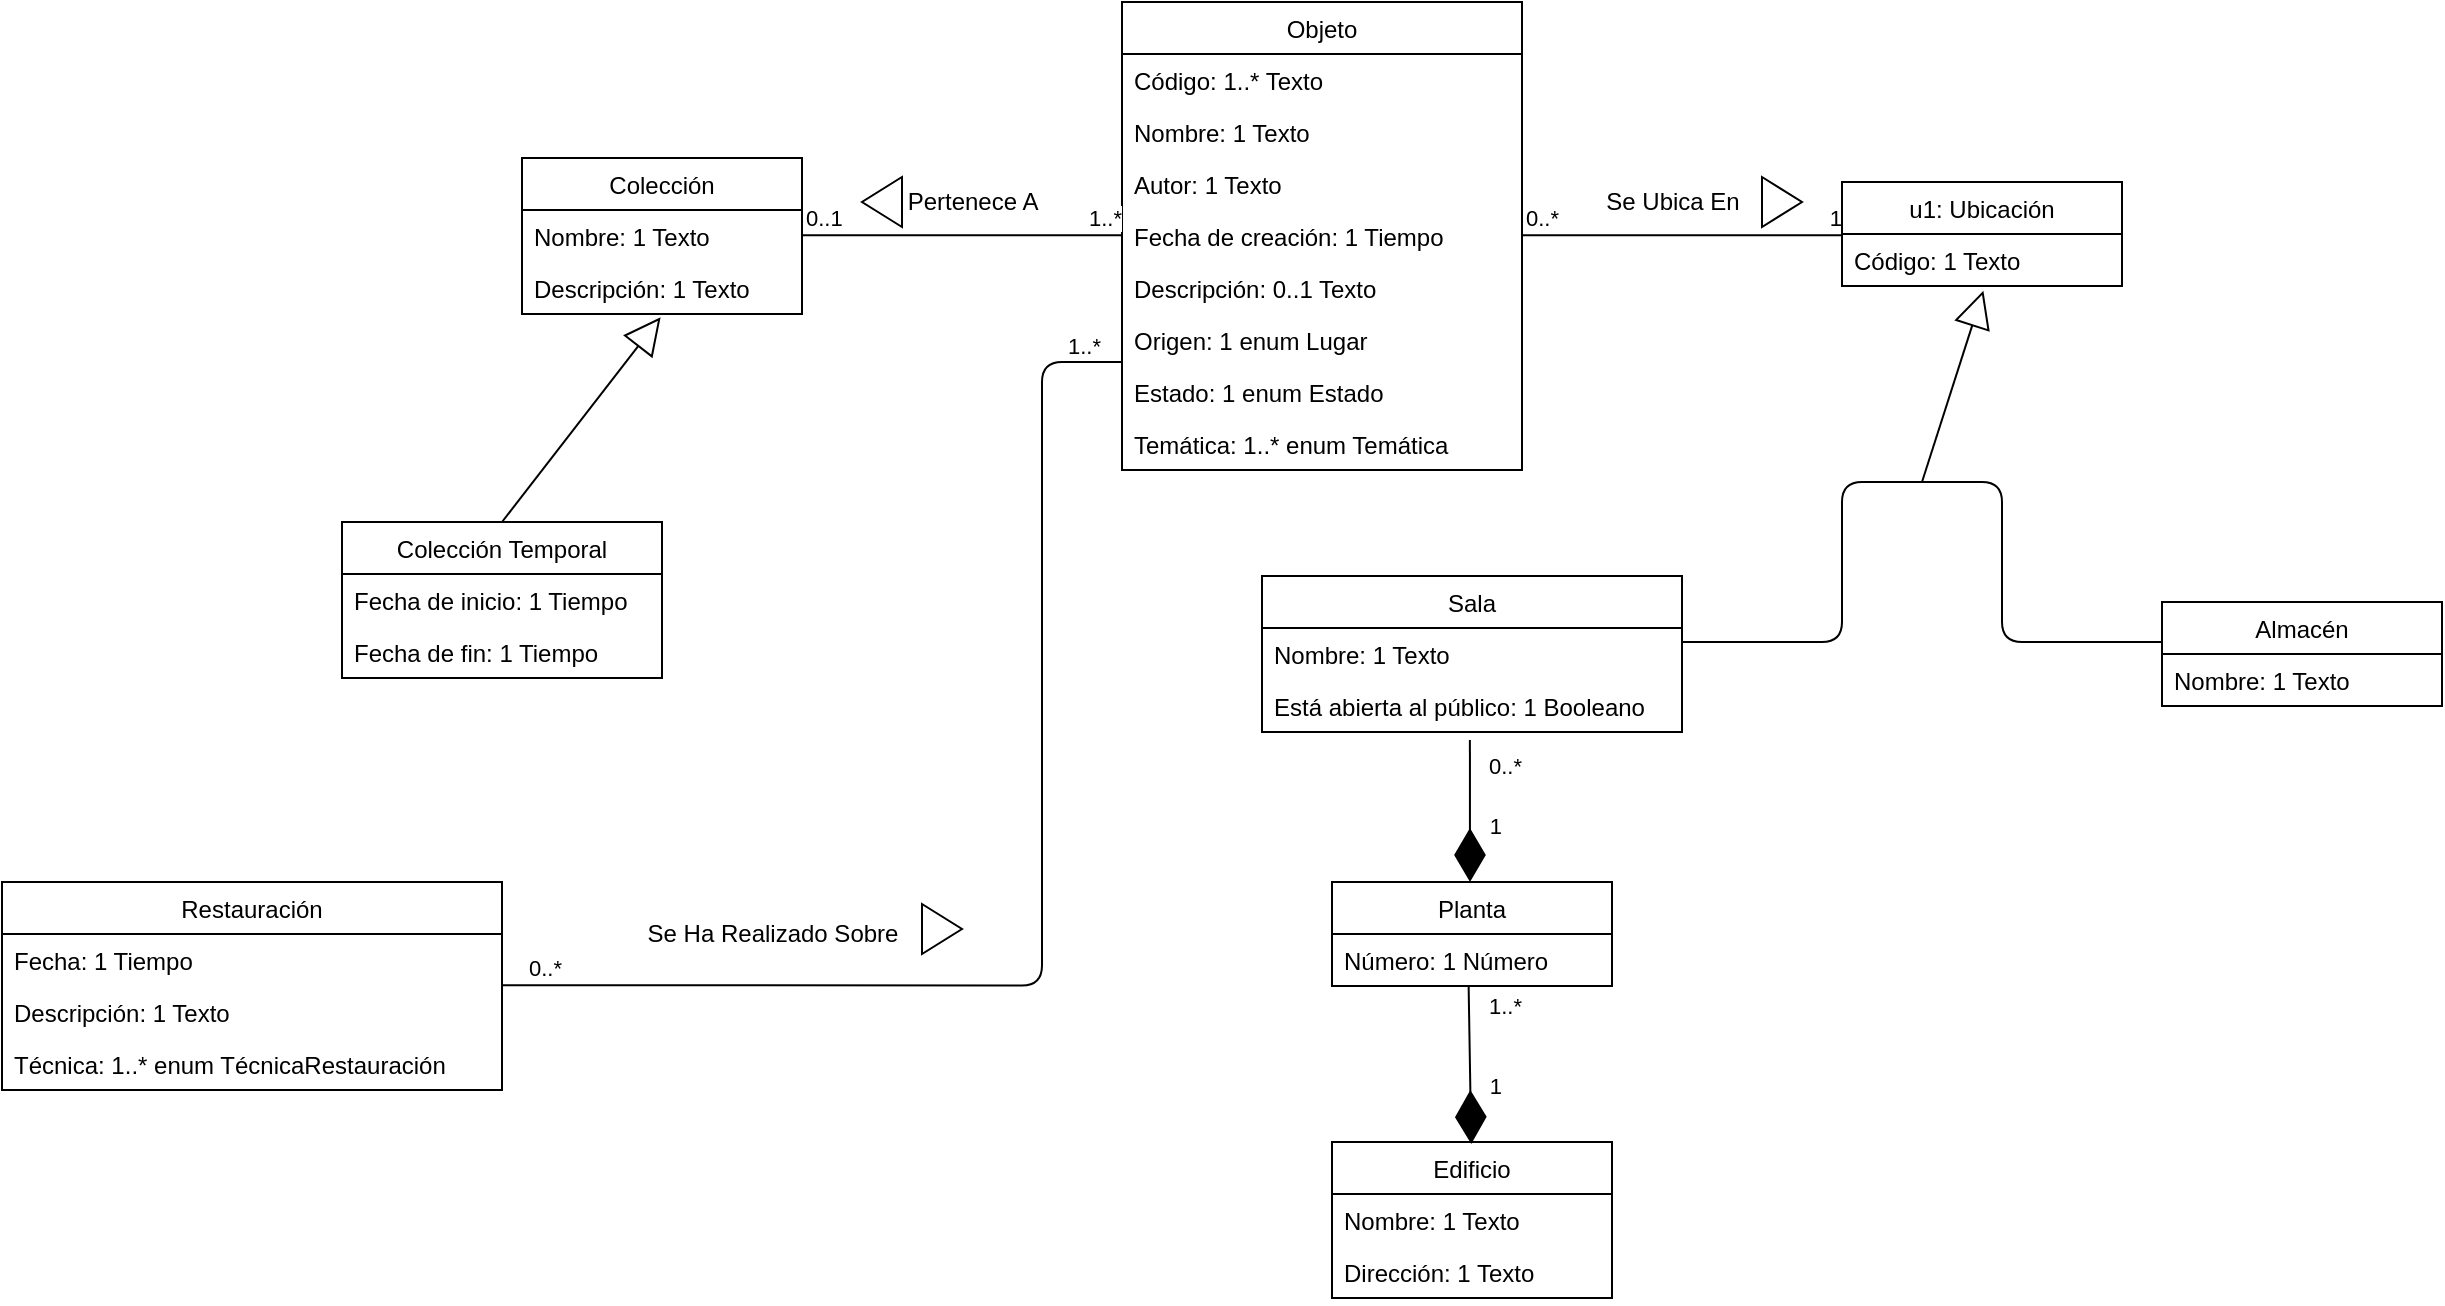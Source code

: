 <mxfile>
    <diagram id="bfwoleL9m1ytkeZeQ_0k" name="Page-1">
        <mxGraphModel dx="1683" dy="473" grid="1" gridSize="10" guides="1" tooltips="1" connect="1" arrows="1" fold="1" page="1" pageScale="1" pageWidth="850" pageHeight="1100" math="0" shadow="0">
            <root>
                <mxCell id="0"/>
                <mxCell id="1" parent="0"/>
                <mxCell id="2" value="Objeto" style="swimlane;fontStyle=0;childLayout=stackLayout;horizontal=1;startSize=26;fillColor=none;horizontalStack=0;resizeParent=1;resizeParentMax=0;resizeLast=0;collapsible=1;marginBottom=0;" vertex="1" parent="1">
                    <mxGeometry x="320" y="240" width="200" height="234" as="geometry"/>
                </mxCell>
                <mxCell id="3" value="Código: 1..* Texto" style="text;strokeColor=none;fillColor=none;align=left;verticalAlign=top;spacingLeft=4;spacingRight=4;overflow=hidden;rotatable=0;points=[[0,0.5],[1,0.5]];portConstraint=eastwest;" vertex="1" parent="2">
                    <mxGeometry y="26" width="200" height="26" as="geometry"/>
                </mxCell>
                <mxCell id="4" value="Nombre: 1 Texto" style="text;strokeColor=none;fillColor=none;align=left;verticalAlign=top;spacingLeft=4;spacingRight=4;overflow=hidden;rotatable=0;points=[[0,0.5],[1,0.5]];portConstraint=eastwest;" vertex="1" parent="2">
                    <mxGeometry y="52" width="200" height="26" as="geometry"/>
                </mxCell>
                <mxCell id="5" value="Autor: 1 Texto&#10;" style="text;strokeColor=none;fillColor=none;align=left;verticalAlign=top;spacingLeft=4;spacingRight=4;overflow=hidden;rotatable=0;points=[[0,0.5],[1,0.5]];portConstraint=eastwest;" vertex="1" parent="2">
                    <mxGeometry y="78" width="200" height="26" as="geometry"/>
                </mxCell>
                <mxCell id="6" value="Fecha de creación: 1 Tiempo" style="text;strokeColor=none;fillColor=none;align=left;verticalAlign=top;spacingLeft=4;spacingRight=4;overflow=hidden;rotatable=0;points=[[0,0.5],[1,0.5]];portConstraint=eastwest;" vertex="1" parent="2">
                    <mxGeometry y="104" width="200" height="26" as="geometry"/>
                </mxCell>
                <mxCell id="7" value="Descripción: 0..1 Texto" style="text;strokeColor=none;fillColor=none;align=left;verticalAlign=top;spacingLeft=4;spacingRight=4;overflow=hidden;rotatable=0;points=[[0,0.5],[1,0.5]];portConstraint=eastwest;" vertex="1" parent="2">
                    <mxGeometry y="130" width="200" height="26" as="geometry"/>
                </mxCell>
                <mxCell id="8" value="Origen: 1 enum Lugar" style="text;strokeColor=none;fillColor=none;align=left;verticalAlign=top;spacingLeft=4;spacingRight=4;overflow=hidden;rotatable=0;points=[[0,0.5],[1,0.5]];portConstraint=eastwest;" vertex="1" parent="2">
                    <mxGeometry y="156" width="200" height="26" as="geometry"/>
                </mxCell>
                <mxCell id="16" value="Estado: 1 enum Estado&#10;" style="text;strokeColor=none;fillColor=none;align=left;verticalAlign=top;spacingLeft=4;spacingRight=4;overflow=hidden;rotatable=0;points=[[0,0.5],[1,0.5]];portConstraint=eastwest;" vertex="1" parent="2">
                    <mxGeometry y="182" width="200" height="26" as="geometry"/>
                </mxCell>
                <mxCell id="17" value="Temática: 1..* enum Temática" style="text;strokeColor=none;fillColor=none;align=left;verticalAlign=top;spacingLeft=4;spacingRight=4;overflow=hidden;rotatable=0;points=[[0,0.5],[1,0.5]];portConstraint=eastwest;" vertex="1" parent="2">
                    <mxGeometry y="208" width="200" height="26" as="geometry"/>
                </mxCell>
                <mxCell id="18" value="" style="endArrow=none;html=1;edgeStyle=orthogonalEdgeStyle;" edge="1" parent="1">
                    <mxGeometry relative="1" as="geometry">
                        <mxPoint x="520" y="356.58" as="sourcePoint"/>
                        <mxPoint x="680" y="356.58" as="targetPoint"/>
                    </mxGeometry>
                </mxCell>
                <mxCell id="19" value="0..*" style="edgeLabel;resizable=0;html=1;align=left;verticalAlign=bottom;" connectable="0" vertex="1" parent="18">
                    <mxGeometry x="-1" relative="1" as="geometry"/>
                </mxCell>
                <mxCell id="20" value="1" style="edgeLabel;resizable=0;html=1;align=right;verticalAlign=bottom;" connectable="0" vertex="1" parent="18">
                    <mxGeometry x="1" relative="1" as="geometry"/>
                </mxCell>
                <mxCell id="21" value="Pertenece A" style="text;html=1;align=center;verticalAlign=middle;resizable=0;points=[];autosize=1;strokeColor=none;fillColor=none;" vertex="1" parent="1">
                    <mxGeometry x="200" y="325" width="90" height="30" as="geometry"/>
                </mxCell>
                <mxCell id="22" value="" style="triangle;whiteSpace=wrap;html=1;direction=west;" vertex="1" parent="1">
                    <mxGeometry x="190" y="327.5" width="20" height="25" as="geometry"/>
                </mxCell>
                <mxCell id="23" value="" style="endArrow=none;html=1;edgeStyle=orthogonalEdgeStyle;" edge="1" parent="1">
                    <mxGeometry relative="1" as="geometry">
                        <mxPoint x="160" y="356.58" as="sourcePoint"/>
                        <mxPoint x="320" y="356.58" as="targetPoint"/>
                    </mxGeometry>
                </mxCell>
                <mxCell id="24" value="0..1" style="edgeLabel;resizable=0;html=1;align=left;verticalAlign=bottom;" connectable="0" vertex="1" parent="23">
                    <mxGeometry x="-1" relative="1" as="geometry"/>
                </mxCell>
                <mxCell id="25" value="1..*" style="edgeLabel;resizable=0;html=1;align=right;verticalAlign=bottom;" connectable="0" vertex="1" parent="23">
                    <mxGeometry x="1" relative="1" as="geometry"/>
                </mxCell>
                <mxCell id="26" value="Se Ubica En" style="text;html=1;align=center;verticalAlign=middle;resizable=0;points=[];autosize=1;strokeColor=none;fillColor=none;" vertex="1" parent="1">
                    <mxGeometry x="550" y="325" width="90" height="30" as="geometry"/>
                </mxCell>
                <mxCell id="27" value="" style="triangle;whiteSpace=wrap;html=1;" vertex="1" parent="1">
                    <mxGeometry x="640" y="327.5" width="20" height="25" as="geometry"/>
                </mxCell>
                <mxCell id="28" value="Colección" style="swimlane;fontStyle=0;childLayout=stackLayout;horizontal=1;startSize=26;fillColor=none;horizontalStack=0;resizeParent=1;resizeParentMax=0;resizeLast=0;collapsible=1;marginBottom=0;" vertex="1" parent="1">
                    <mxGeometry x="20" y="318" width="140" height="78" as="geometry"/>
                </mxCell>
                <mxCell id="29" value="Nombre: 1 Texto&#10;" style="text;strokeColor=none;fillColor=none;align=left;verticalAlign=top;spacingLeft=4;spacingRight=4;overflow=hidden;rotatable=0;points=[[0,0.5],[1,0.5]];portConstraint=eastwest;" vertex="1" parent="28">
                    <mxGeometry y="26" width="140" height="26" as="geometry"/>
                </mxCell>
                <mxCell id="30" value="Descripción: 1 Texto" style="text;strokeColor=none;fillColor=none;align=left;verticalAlign=top;spacingLeft=4;spacingRight=4;overflow=hidden;rotatable=0;points=[[0,0.5],[1,0.5]];portConstraint=eastwest;" vertex="1" parent="28">
                    <mxGeometry y="52" width="140" height="26" as="geometry"/>
                </mxCell>
                <mxCell id="32" value="u1: Ubicación" style="swimlane;fontStyle=0;childLayout=stackLayout;horizontal=1;startSize=26;fillColor=none;horizontalStack=0;resizeParent=1;resizeParentMax=0;resizeLast=0;collapsible=1;marginBottom=0;" vertex="1" parent="1">
                    <mxGeometry x="680" y="330" width="140" height="52" as="geometry"/>
                </mxCell>
                <mxCell id="33" value="Código: 1 Texto" style="text;strokeColor=none;fillColor=none;align=left;verticalAlign=top;spacingLeft=4;spacingRight=4;overflow=hidden;rotatable=0;points=[[0,0.5],[1,0.5]];portConstraint=eastwest;" vertex="1" parent="32">
                    <mxGeometry y="26" width="140" height="26" as="geometry"/>
                </mxCell>
                <mxCell id="36" value="" style="endArrow=block;endSize=16;endFill=0;html=1;exitX=0.5;exitY=0;exitDx=0;exitDy=0;entryX=0.495;entryY=1.064;entryDx=0;entryDy=0;entryPerimeter=0;" edge="1" parent="1" source="37" target="30">
                    <mxGeometry width="160" relative="1" as="geometry">
                        <mxPoint x="89.58" y="516" as="sourcePoint"/>
                        <mxPoint x="89.58" y="396" as="targetPoint"/>
                    </mxGeometry>
                </mxCell>
                <mxCell id="37" value="Colección Temporal" style="swimlane;fontStyle=0;childLayout=stackLayout;horizontal=1;startSize=26;fillColor=none;horizontalStack=0;resizeParent=1;resizeParentMax=0;resizeLast=0;collapsible=1;marginBottom=0;" vertex="1" parent="1">
                    <mxGeometry x="-70" y="500" width="160" height="78" as="geometry"/>
                </mxCell>
                <mxCell id="38" value="Fecha de inicio: 1 Tiempo" style="text;strokeColor=none;fillColor=none;align=left;verticalAlign=top;spacingLeft=4;spacingRight=4;overflow=hidden;rotatable=0;points=[[0,0.5],[1,0.5]];portConstraint=eastwest;" vertex="1" parent="37">
                    <mxGeometry y="26" width="160" height="26" as="geometry"/>
                </mxCell>
                <mxCell id="39" value="Fecha de fin: 1 Tiempo" style="text;strokeColor=none;fillColor=none;align=left;verticalAlign=top;spacingLeft=4;spacingRight=4;overflow=hidden;rotatable=0;points=[[0,0.5],[1,0.5]];portConstraint=eastwest;" vertex="1" parent="37">
                    <mxGeometry y="52" width="160" height="26" as="geometry"/>
                </mxCell>
                <mxCell id="42" value="" style="endArrow=block;endSize=16;endFill=0;html=1;entryX=0.505;entryY=1.09;entryDx=0;entryDy=0;entryPerimeter=0;" edge="1" parent="1" target="33">
                    <mxGeometry width="160" relative="1" as="geometry">
                        <mxPoint x="720" y="480" as="sourcePoint"/>
                        <mxPoint x="719.3" y="430.004" as="targetPoint"/>
                    </mxGeometry>
                </mxCell>
                <mxCell id="43" value="" style="endArrow=none;html=1;edgeStyle=orthogonalEdgeStyle;" edge="1" parent="1">
                    <mxGeometry relative="1" as="geometry">
                        <mxPoint x="600" y="560" as="sourcePoint"/>
                        <mxPoint x="720" y="480" as="targetPoint"/>
                        <Array as="points">
                            <mxPoint x="600" y="560"/>
                            <mxPoint x="680" y="560"/>
                            <mxPoint x="680" y="480"/>
                        </Array>
                    </mxGeometry>
                </mxCell>
                <mxCell id="46" value="" style="endArrow=none;html=1;edgeStyle=orthogonalEdgeStyle;" edge="1" parent="1">
                    <mxGeometry relative="1" as="geometry">
                        <mxPoint x="840" y="560" as="sourcePoint"/>
                        <mxPoint x="720" y="480" as="targetPoint"/>
                        <Array as="points">
                            <mxPoint x="760" y="560"/>
                            <mxPoint x="760" y="480"/>
                        </Array>
                    </mxGeometry>
                </mxCell>
                <mxCell id="49" value="Sala" style="swimlane;fontStyle=0;childLayout=stackLayout;horizontal=1;startSize=26;fillColor=none;horizontalStack=0;resizeParent=1;resizeParentMax=0;resizeLast=0;collapsible=1;marginBottom=0;" vertex="1" parent="1">
                    <mxGeometry x="390" y="527" width="210" height="78" as="geometry"/>
                </mxCell>
                <mxCell id="50" value="Nombre: 1 Texto" style="text;strokeColor=none;fillColor=none;align=left;verticalAlign=top;spacingLeft=4;spacingRight=4;overflow=hidden;rotatable=0;points=[[0,0.5],[1,0.5]];portConstraint=eastwest;" vertex="1" parent="49">
                    <mxGeometry y="26" width="210" height="26" as="geometry"/>
                </mxCell>
                <mxCell id="51" value="Está abierta al público: 1 Booleano&#10;" style="text;strokeColor=none;fillColor=none;align=left;verticalAlign=top;spacingLeft=4;spacingRight=4;overflow=hidden;rotatable=0;points=[[0,0.5],[1,0.5]];portConstraint=eastwest;" vertex="1" parent="49">
                    <mxGeometry y="52" width="210" height="26" as="geometry"/>
                </mxCell>
                <mxCell id="53" value="Almacén" style="swimlane;fontStyle=0;childLayout=stackLayout;horizontal=1;startSize=26;fillColor=none;horizontalStack=0;resizeParent=1;resizeParentMax=0;resizeLast=0;collapsible=1;marginBottom=0;" vertex="1" parent="1">
                    <mxGeometry x="840" y="540" width="140" height="52" as="geometry"/>
                </mxCell>
                <mxCell id="54" value="Nombre: 1 Texto" style="text;strokeColor=none;fillColor=none;align=left;verticalAlign=top;spacingLeft=4;spacingRight=4;overflow=hidden;rotatable=0;points=[[0,0.5],[1,0.5]];portConstraint=eastwest;" vertex="1" parent="53">
                    <mxGeometry y="26" width="140" height="26" as="geometry"/>
                </mxCell>
                <mxCell id="57" value="" style="endArrow=diamondThin;endFill=1;endSize=24;html=1;exitX=0.495;exitY=1.154;exitDx=0;exitDy=0;exitPerimeter=0;" edge="1" parent="1" source="51">
                    <mxGeometry width="160" relative="1" as="geometry">
                        <mxPoint x="415" y="620" as="sourcePoint"/>
                        <mxPoint x="494" y="680" as="targetPoint"/>
                    </mxGeometry>
                </mxCell>
                <mxCell id="59" value="Planta" style="swimlane;fontStyle=0;childLayout=stackLayout;horizontal=1;startSize=26;fillColor=none;horizontalStack=0;resizeParent=1;resizeParentMax=0;resizeLast=0;collapsible=1;marginBottom=0;" vertex="1" parent="1">
                    <mxGeometry x="425" y="680" width="140" height="52" as="geometry"/>
                </mxCell>
                <mxCell id="60" value="Número: 1 Número" style="text;strokeColor=none;fillColor=none;align=left;verticalAlign=top;spacingLeft=4;spacingRight=4;overflow=hidden;rotatable=0;points=[[0,0.5],[1,0.5]];portConstraint=eastwest;" vertex="1" parent="59">
                    <mxGeometry y="26" width="140" height="26" as="geometry"/>
                </mxCell>
                <mxCell id="63" value="Edificio" style="swimlane;fontStyle=0;childLayout=stackLayout;horizontal=1;startSize=26;fillColor=none;horizontalStack=0;resizeParent=1;resizeParentMax=0;resizeLast=0;collapsible=1;marginBottom=0;" vertex="1" parent="1">
                    <mxGeometry x="425" y="810" width="140" height="78" as="geometry"/>
                </mxCell>
                <mxCell id="64" value="Nombre: 1 Texto    &#10;" style="text;strokeColor=none;fillColor=none;align=left;verticalAlign=top;spacingLeft=4;spacingRight=4;overflow=hidden;rotatable=0;points=[[0,0.5],[1,0.5]];portConstraint=eastwest;" vertex="1" parent="63">
                    <mxGeometry y="26" width="140" height="26" as="geometry"/>
                </mxCell>
                <mxCell id="65" value="Dirección: 1 Texto&#10;" style="text;strokeColor=none;fillColor=none;align=left;verticalAlign=top;spacingLeft=4;spacingRight=4;overflow=hidden;rotatable=0;points=[[0,0.5],[1,0.5]];portConstraint=eastwest;" vertex="1" parent="63">
                    <mxGeometry y="52" width="140" height="26" as="geometry"/>
                </mxCell>
                <mxCell id="67" value="" style="endArrow=diamondThin;endFill=1;endSize=24;html=1;exitX=0.488;exitY=1.013;exitDx=0;exitDy=0;exitPerimeter=0;" edge="1" parent="1" source="60">
                    <mxGeometry width="160" relative="1" as="geometry">
                        <mxPoint x="510" y="750" as="sourcePoint"/>
                        <mxPoint x="494.63" y="811" as="targetPoint"/>
                    </mxGeometry>
                </mxCell>
                <mxCell id="71" value="1" style="edgeLabel;resizable=0;html=1;align=right;verticalAlign=bottom;" connectable="0" vertex="1" parent="1">
                    <mxGeometry x="510" y="660" as="geometry"/>
                </mxCell>
                <mxCell id="72" value="1" style="edgeLabel;resizable=0;html=1;align=right;verticalAlign=bottom;" connectable="0" vertex="1" parent="1">
                    <mxGeometry x="510" y="790" as="geometry"/>
                </mxCell>
                <mxCell id="73" value="1..*" style="edgeLabel;resizable=0;html=1;align=right;verticalAlign=bottom;" connectable="0" vertex="1" parent="1">
                    <mxGeometry x="520" y="750" as="geometry"/>
                </mxCell>
                <mxCell id="74" value="0..*" style="edgeLabel;resizable=0;html=1;align=right;verticalAlign=bottom;" connectable="0" vertex="1" parent="1">
                    <mxGeometry x="520" y="630" as="geometry"/>
                </mxCell>
                <mxCell id="76" value="" style="endArrow=none;html=1;edgeStyle=orthogonalEdgeStyle;entryX=1;entryY=-0.013;entryDx=0;entryDy=0;entryPerimeter=0;" edge="1" parent="1" target="85">
                    <mxGeometry relative="1" as="geometry">
                        <mxPoint x="320" y="420" as="sourcePoint"/>
                        <mxPoint x="50" y="730" as="targetPoint"/>
                        <Array as="points">
                            <mxPoint x="280" y="420"/>
                            <mxPoint x="280" y="732"/>
                        </Array>
                    </mxGeometry>
                </mxCell>
                <mxCell id="77" value="1..*" style="edgeLabel;resizable=0;html=1;align=left;verticalAlign=bottom;" connectable="0" vertex="1" parent="76">
                    <mxGeometry x="-1" relative="1" as="geometry">
                        <mxPoint x="-29" as="offset"/>
                    </mxGeometry>
                </mxCell>
                <mxCell id="78" value="0..* " style="edgeLabel;resizable=0;html=1;align=right;verticalAlign=bottom;" connectable="0" vertex="1" parent="76">
                    <mxGeometry x="1" relative="1" as="geometry">
                        <mxPoint x="30" as="offset"/>
                    </mxGeometry>
                </mxCell>
                <mxCell id="83" value="Restauración" style="swimlane;fontStyle=0;childLayout=stackLayout;horizontal=1;startSize=26;fillColor=none;horizontalStack=0;resizeParent=1;resizeParentMax=0;resizeLast=0;collapsible=1;marginBottom=0;" vertex="1" parent="1">
                    <mxGeometry x="-240" y="680" width="250" height="104" as="geometry"/>
                </mxCell>
                <mxCell id="84" value="Fecha: 1 Tiempo" style="text;strokeColor=none;fillColor=none;align=left;verticalAlign=top;spacingLeft=4;spacingRight=4;overflow=hidden;rotatable=0;points=[[0,0.5],[1,0.5]];portConstraint=eastwest;" vertex="1" parent="83">
                    <mxGeometry y="26" width="250" height="26" as="geometry"/>
                </mxCell>
                <mxCell id="85" value="Descripción: 1 Texto" style="text;strokeColor=none;fillColor=none;align=left;verticalAlign=top;spacingLeft=4;spacingRight=4;overflow=hidden;rotatable=0;points=[[0,0.5],[1,0.5]];portConstraint=eastwest;" vertex="1" parent="83">
                    <mxGeometry y="52" width="250" height="26" as="geometry"/>
                </mxCell>
                <mxCell id="86" value="Técnica: 1..* enum TécnicaRestauración" style="text;strokeColor=none;fillColor=none;align=left;verticalAlign=top;spacingLeft=4;spacingRight=4;overflow=hidden;rotatable=0;points=[[0,0.5],[1,0.5]];portConstraint=eastwest;" vertex="1" parent="83">
                    <mxGeometry y="78" width="250" height="26" as="geometry"/>
                </mxCell>
                <mxCell id="87" value="Se Ha Realizado Sobre" style="text;html=1;align=center;verticalAlign=middle;resizable=0;points=[];autosize=1;strokeColor=none;fillColor=none;" vertex="1" parent="1">
                    <mxGeometry x="70" y="691" width="150" height="30" as="geometry"/>
                </mxCell>
                <mxCell id="88" value="" style="triangle;whiteSpace=wrap;html=1;" vertex="1" parent="1">
                    <mxGeometry x="220" y="691" width="20" height="25" as="geometry"/>
                </mxCell>
            </root>
        </mxGraphModel>
    </diagram>
</mxfile>